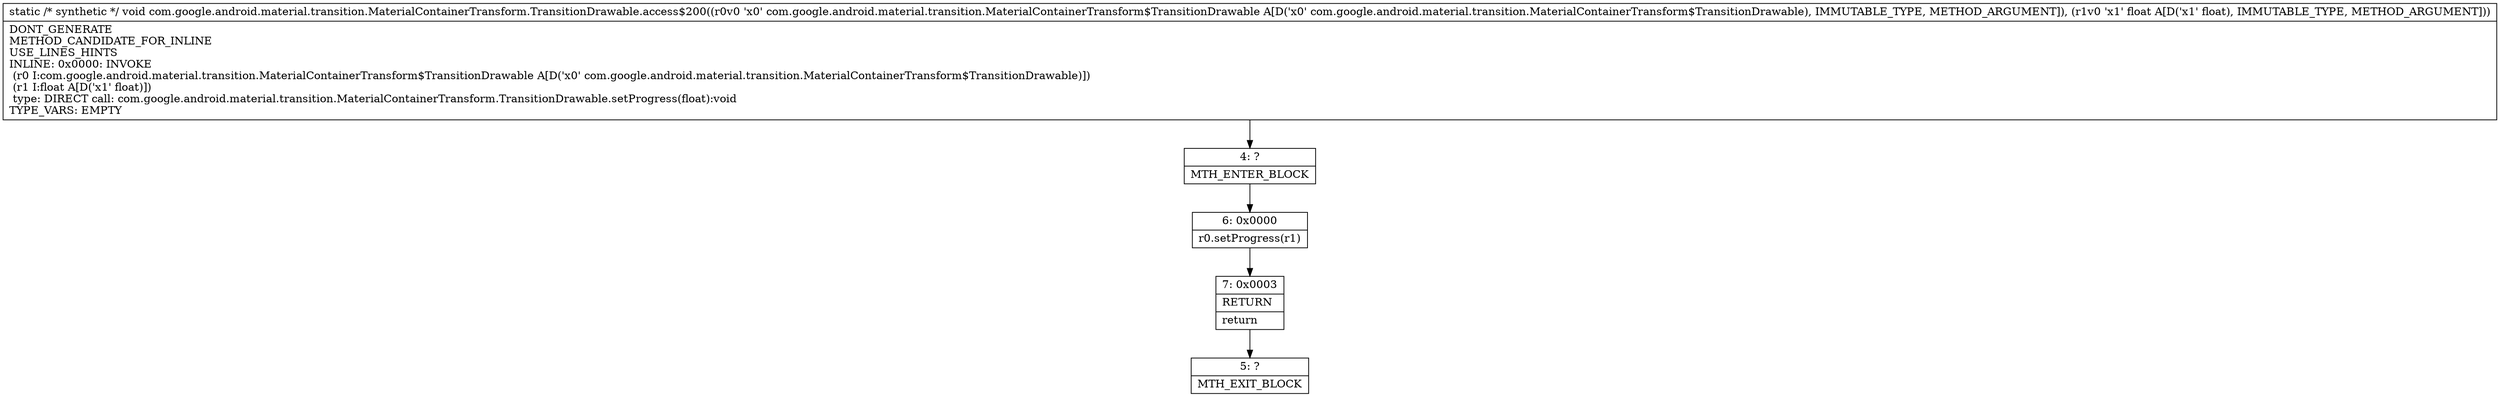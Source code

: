 digraph "CFG forcom.google.android.material.transition.MaterialContainerTransform.TransitionDrawable.access$200(Lcom\/google\/android\/material\/transition\/MaterialContainerTransform$TransitionDrawable;F)V" {
Node_4 [shape=record,label="{4\:\ ?|MTH_ENTER_BLOCK\l}"];
Node_6 [shape=record,label="{6\:\ 0x0000|r0.setProgress(r1)\l}"];
Node_7 [shape=record,label="{7\:\ 0x0003|RETURN\l|return\l}"];
Node_5 [shape=record,label="{5\:\ ?|MTH_EXIT_BLOCK\l}"];
MethodNode[shape=record,label="{static \/* synthetic *\/ void com.google.android.material.transition.MaterialContainerTransform.TransitionDrawable.access$200((r0v0 'x0' com.google.android.material.transition.MaterialContainerTransform$TransitionDrawable A[D('x0' com.google.android.material.transition.MaterialContainerTransform$TransitionDrawable), IMMUTABLE_TYPE, METHOD_ARGUMENT]), (r1v0 'x1' float A[D('x1' float), IMMUTABLE_TYPE, METHOD_ARGUMENT]))  | DONT_GENERATE\lMETHOD_CANDIDATE_FOR_INLINE\lUSE_LINES_HINTS\lINLINE: 0x0000: INVOKE  \l  (r0 I:com.google.android.material.transition.MaterialContainerTransform$TransitionDrawable A[D('x0' com.google.android.material.transition.MaterialContainerTransform$TransitionDrawable)])\l  (r1 I:float A[D('x1' float)])\l type: DIRECT call: com.google.android.material.transition.MaterialContainerTransform.TransitionDrawable.setProgress(float):void\lTYPE_VARS: EMPTY\l}"];
MethodNode -> Node_4;Node_4 -> Node_6;
Node_6 -> Node_7;
Node_7 -> Node_5;
}

